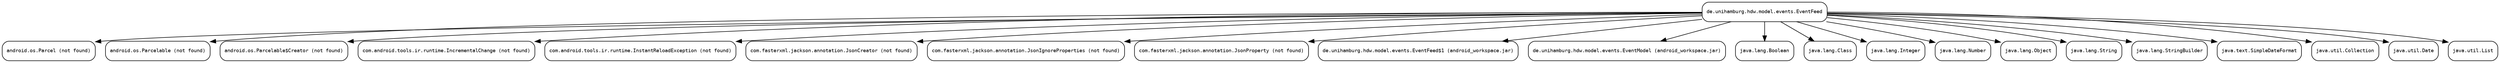 digraph "android_workspace.jar" {
     node [fontname=monospace, fontsize=9, shape=box, style=rounded]
   "de.unihamburg.hdw.model.events.EventFeed"         -> "android.os.Parcel (not found)";
   "de.unihamburg.hdw.model.events.EventFeed"         -> "android.os.Parcelable (not found)";
   "de.unihamburg.hdw.model.events.EventFeed"         -> "android.os.Parcelable$Creator (not found)";
   "de.unihamburg.hdw.model.events.EventFeed"         -> "com.android.tools.ir.runtime.IncrementalChange (not found)";
   "de.unihamburg.hdw.model.events.EventFeed"         -> "com.android.tools.ir.runtime.InstantReloadException (not found)";
   "de.unihamburg.hdw.model.events.EventFeed"         -> "com.fasterxml.jackson.annotation.JsonCreator (not found)";
   "de.unihamburg.hdw.model.events.EventFeed"         -> "com.fasterxml.jackson.annotation.JsonIgnoreProperties (not found)";
   "de.unihamburg.hdw.model.events.EventFeed"         -> "com.fasterxml.jackson.annotation.JsonProperty (not found)";
   "de.unihamburg.hdw.model.events.EventFeed"         -> "de.unihamburg.hdw.model.events.EventFeed$1 (android_workspace.jar)";
   "de.unihamburg.hdw.model.events.EventFeed"         -> "de.unihamburg.hdw.model.events.EventModel (android_workspace.jar)";
   "de.unihamburg.hdw.model.events.EventFeed"         -> "java.lang.Boolean";
   "de.unihamburg.hdw.model.events.EventFeed"         -> "java.lang.Class";
   "de.unihamburg.hdw.model.events.EventFeed"         -> "java.lang.Integer";
   "de.unihamburg.hdw.model.events.EventFeed"         -> "java.lang.Number";
   "de.unihamburg.hdw.model.events.EventFeed"         -> "java.lang.Object";
   "de.unihamburg.hdw.model.events.EventFeed"         -> "java.lang.String";
   "de.unihamburg.hdw.model.events.EventFeed"         -> "java.lang.StringBuilder";
   "de.unihamburg.hdw.model.events.EventFeed"         -> "java.text.SimpleDateFormat";
   "de.unihamburg.hdw.model.events.EventFeed"         -> "java.util.Collection";
   "de.unihamburg.hdw.model.events.EventFeed"         -> "java.util.Date";
   "de.unihamburg.hdw.model.events.EventFeed"         -> "java.util.List";
}

